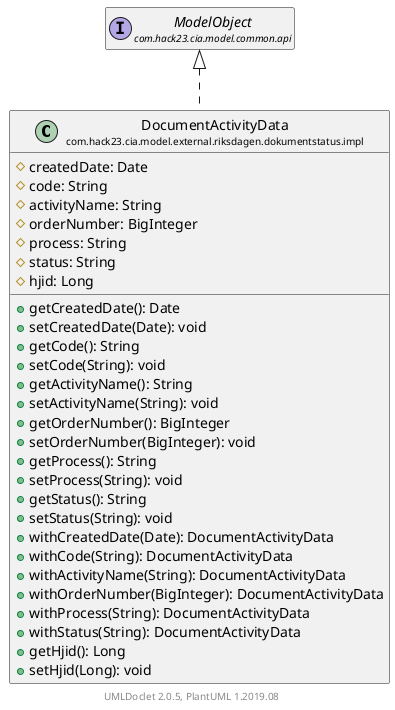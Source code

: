 @startuml
    set namespaceSeparator none
    hide empty fields
    hide empty methods

    class "<size:14>DocumentActivityData\n<size:10>com.hack23.cia.model.external.riksdagen.dokumentstatus.impl" as com.hack23.cia.model.external.riksdagen.dokumentstatus.impl.DocumentActivityData [[DocumentActivityData.html]] {
        #createdDate: Date
        #code: String
        #activityName: String
        #orderNumber: BigInteger
        #process: String
        #status: String
        #hjid: Long
        +getCreatedDate(): Date
        +setCreatedDate(Date): void
        +getCode(): String
        +setCode(String): void
        +getActivityName(): String
        +setActivityName(String): void
        +getOrderNumber(): BigInteger
        +setOrderNumber(BigInteger): void
        +getProcess(): String
        +setProcess(String): void
        +getStatus(): String
        +setStatus(String): void
        +withCreatedDate(Date): DocumentActivityData
        +withCode(String): DocumentActivityData
        +withActivityName(String): DocumentActivityData
        +withOrderNumber(BigInteger): DocumentActivityData
        +withProcess(String): DocumentActivityData
        +withStatus(String): DocumentActivityData
        +getHjid(): Long
        +setHjid(Long): void
    }

    interface "<size:14>ModelObject\n<size:10>com.hack23.cia.model.common.api" as com.hack23.cia.model.common.api.ModelObject

    com.hack23.cia.model.common.api.ModelObject <|.. com.hack23.cia.model.external.riksdagen.dokumentstatus.impl.DocumentActivityData

    center footer UMLDoclet 2.0.5, PlantUML 1.2019.08
@enduml
